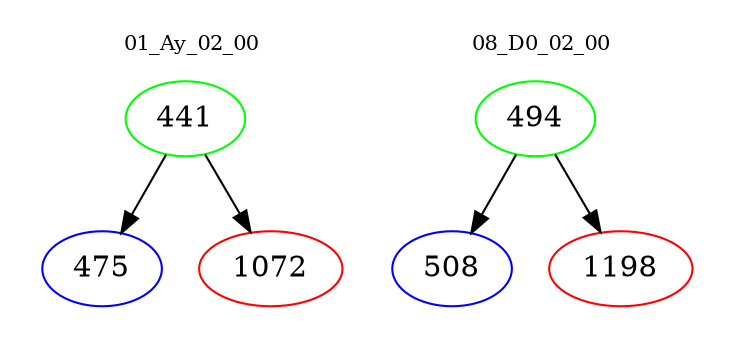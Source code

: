digraph{
subgraph cluster_0 {
color = white
label = "01_Ay_02_00";
fontsize=10;
T0_441 [label="441", color="green"]
T0_441 -> T0_475 [color="black"]
T0_475 [label="475", color="blue"]
T0_441 -> T0_1072 [color="black"]
T0_1072 [label="1072", color="red"]
}
subgraph cluster_1 {
color = white
label = "08_D0_02_00";
fontsize=10;
T1_494 [label="494", color="green"]
T1_494 -> T1_508 [color="black"]
T1_508 [label="508", color="blue"]
T1_494 -> T1_1198 [color="black"]
T1_1198 [label="1198", color="red"]
}
}
